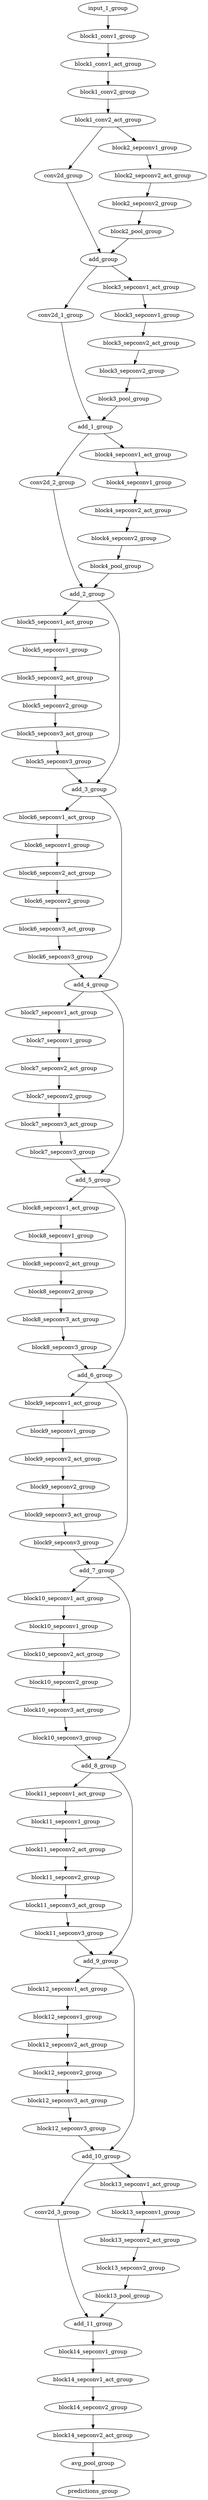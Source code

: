 strict digraph "" {
	input_1_group -> block1_conv1_group;
	block1_conv1_group -> block1_conv1_act_group;
	block1_conv1_act_group -> block1_conv2_group;
	block1_conv2_group -> block1_conv2_act_group;
	block1_conv2_act_group -> conv2d_group;
	block1_conv2_act_group -> block2_sepconv1_group;
	conv2d_group -> add_group;
	block2_sepconv1_group -> block2_sepconv2_act_group;
	add_group -> conv2d_1_group;
	add_group -> block3_sepconv1_act_group;
	block2_sepconv2_act_group -> block2_sepconv2_group;
	conv2d_1_group -> add_1_group;
	block3_sepconv1_act_group -> block3_sepconv1_group;
	block2_sepconv2_group -> block2_pool_group;
	block3_sepconv1_group -> block3_sepconv2_act_group;
	add_1_group -> conv2d_2_group;
	add_1_group -> block4_sepconv1_act_group;
	block2_pool_group -> add_group;
	conv2d_2_group -> add_2_group;
	block4_sepconv1_act_group -> block4_sepconv1_group;
	block3_sepconv2_act_group -> block3_sepconv2_group;
	block4_sepconv1_group -> block4_sepconv2_act_group;
	block3_sepconv2_group -> block3_pool_group;
	add_2_group -> block5_sepconv1_act_group;
	add_2_group -> add_3_group;
	block5_sepconv1_act_group -> block5_sepconv1_group;
	add_3_group -> block6_sepconv1_act_group;
	add_3_group -> add_4_group;
	block4_sepconv2_act_group -> block4_sepconv2_group;
	block3_pool_group -> add_1_group;
	block5_sepconv1_group -> block5_sepconv2_act_group;
	block6_sepconv1_act_group -> block6_sepconv1_group;
	add_4_group -> block7_sepconv1_act_group;
	add_4_group -> add_5_group;
	block4_sepconv2_group -> block4_pool_group;
	block6_sepconv1_group -> block6_sepconv2_act_group;
	block7_sepconv1_act_group -> block7_sepconv1_group;
	add_5_group -> block8_sepconv1_act_group;
	add_5_group -> add_6_group;
	block5_sepconv2_act_group -> block5_sepconv2_group;
	block7_sepconv1_group -> block7_sepconv2_act_group;
	block8_sepconv1_act_group -> block8_sepconv1_group;
	add_6_group -> block9_sepconv1_act_group;
	add_6_group -> add_7_group;
	block4_pool_group -> add_2_group;
	block5_sepconv2_group -> block5_sepconv3_act_group;
	block6_sepconv2_act_group -> block6_sepconv2_group;
	block8_sepconv1_group -> block8_sepconv2_act_group;
	block9_sepconv1_act_group -> block9_sepconv1_group;
	add_7_group -> block10_sepconv1_act_group;
	add_7_group -> add_8_group;
	block6_sepconv2_group -> block6_sepconv3_act_group;
	block7_sepconv2_act_group -> block7_sepconv2_group;
	block9_sepconv1_group -> block9_sepconv2_act_group;
	block10_sepconv1_act_group -> block10_sepconv1_group;
	add_8_group -> block11_sepconv1_act_group;
	add_8_group -> add_9_group;
	block5_sepconv3_act_group -> block5_sepconv3_group;
	block7_sepconv2_group -> block7_sepconv3_act_group;
	block8_sepconv2_act_group -> block8_sepconv2_group;
	block10_sepconv1_group -> block10_sepconv2_act_group;
	block11_sepconv1_act_group -> block11_sepconv1_group;
	add_9_group -> block12_sepconv1_act_group;
	add_9_group -> add_10_group;
	block5_sepconv3_group -> add_3_group;
	block6_sepconv3_act_group -> block6_sepconv3_group;
	block8_sepconv2_group -> block8_sepconv3_act_group;
	block9_sepconv2_act_group -> block9_sepconv2_group;
	block11_sepconv1_group -> block11_sepconv2_act_group;
	block12_sepconv1_act_group -> block12_sepconv1_group;
	add_10_group -> conv2d_3_group;
	add_10_group -> block13_sepconv1_act_group;
	block6_sepconv3_group -> add_4_group;
	block7_sepconv3_act_group -> block7_sepconv3_group;
	block9_sepconv2_group -> block9_sepconv3_act_group;
	block10_sepconv2_act_group -> block10_sepconv2_group;
	block12_sepconv1_group -> block12_sepconv2_act_group;
	conv2d_3_group -> add_11_group;
	block13_sepconv1_act_group -> block13_sepconv1_group;
	block7_sepconv3_group -> add_5_group;
	block8_sepconv3_act_group -> block8_sepconv3_group;
	block10_sepconv2_group -> block10_sepconv3_act_group;
	block11_sepconv2_act_group -> block11_sepconv2_group;
	block13_sepconv1_group -> block13_sepconv2_act_group;
	block8_sepconv3_group -> add_6_group;
	block9_sepconv3_act_group -> block9_sepconv3_group;
	block11_sepconv2_group -> block11_sepconv3_act_group;
	block12_sepconv2_act_group -> block12_sepconv2_group;
	add_11_group -> block14_sepconv1_group;
	block9_sepconv3_group -> add_7_group;
	block10_sepconv3_act_group -> block10_sepconv3_group;
	block12_sepconv2_group -> block12_sepconv3_act_group;
	block14_sepconv1_group -> block14_sepconv1_act_group;
	block13_sepconv2_act_group -> block13_sepconv2_group;
	block10_sepconv3_group -> add_8_group;
	block11_sepconv3_act_group -> block11_sepconv3_group;
	block13_sepconv2_group -> block13_pool_group;
	block11_sepconv3_group -> add_9_group;
	block12_sepconv3_act_group -> block12_sepconv3_group;
	block14_sepconv1_act_group -> block14_sepconv2_group;
	block12_sepconv3_group -> add_10_group;
	block14_sepconv2_group -> block14_sepconv2_act_group;
	block13_pool_group -> add_11_group;
	block14_sepconv2_act_group -> avg_pool_group;
	avg_pool_group -> predictions_group;
}
